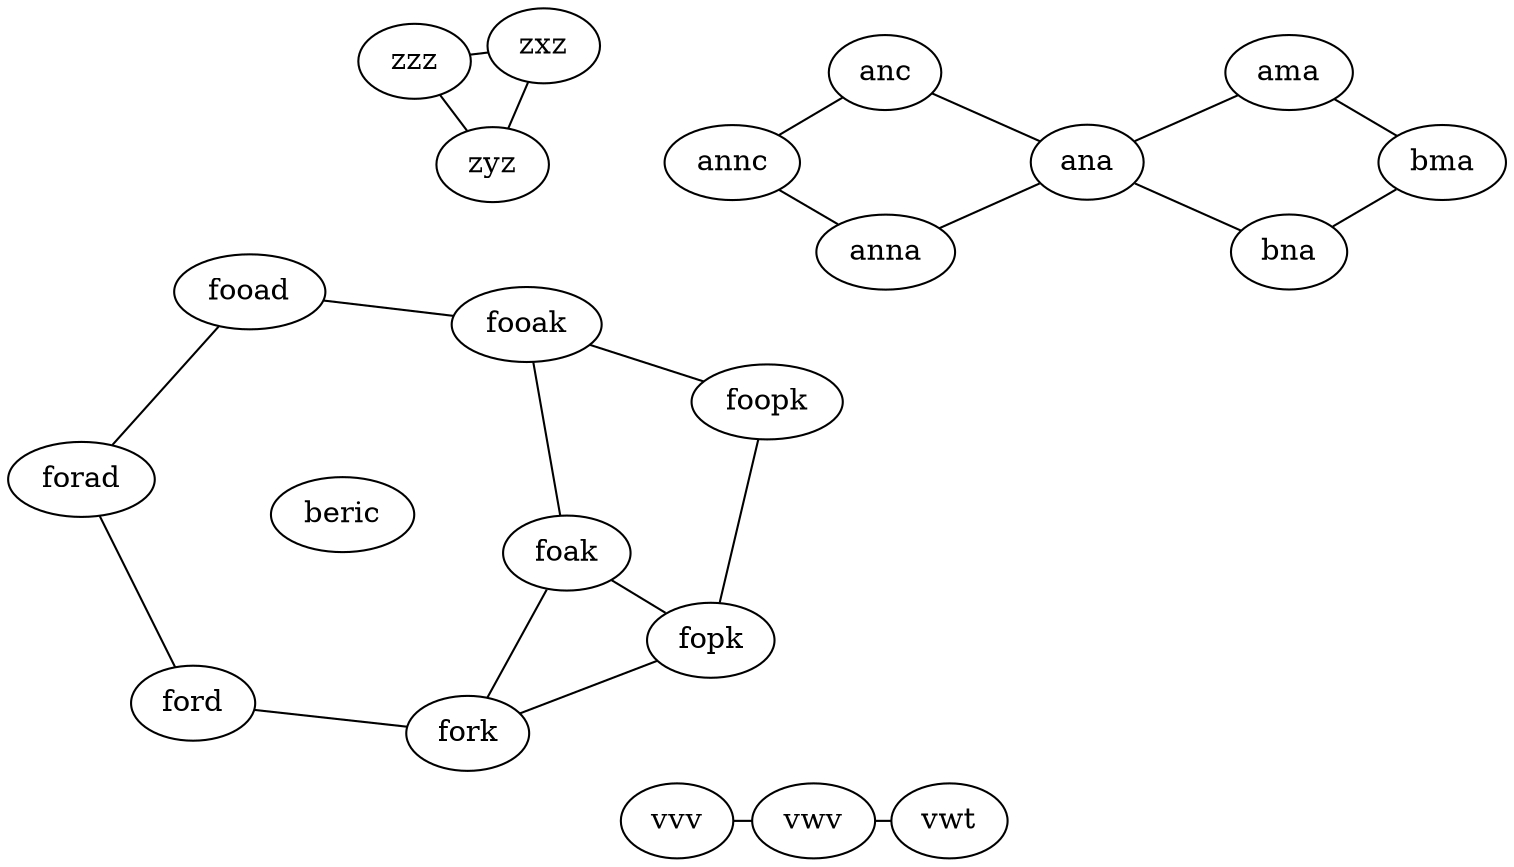 strict graph {
    graph [splines=true overlap=false layout=sfdp];
vwv -- vwt
vwv -- vvv
vwt -- vwv
anc -- ana
anc -- annc
anna -- ana
anna -- annc
zxz -- zzz
zxz -- zyz
ama -- ana
ama -- bma
vvv -- vwv
ana -- bna
ana -- ama
ana -- anc
ana -- anna
ford -- fork
ford -- forad
bma -- bna
bma -- ama
beric
foak -- fork
foak -- fooak
foak -- fopk
annc -- anna
annc -- anc
zyz -- zxz
zyz -- zzz
fork -- ford
fork -- foak
fork -- fopk
fooak -- foak
fooak -- fooad
fooak -- foopk
forad -- fooad
forad -- ford
foopk -- fooak
foopk -- fopk
bna -- ana
bna -- bma
fopk -- foopk
fopk -- fork
fopk -- foak
fooad -- fooak
fooad -- forad
zzz -- zxz
zzz -- zyz
}
